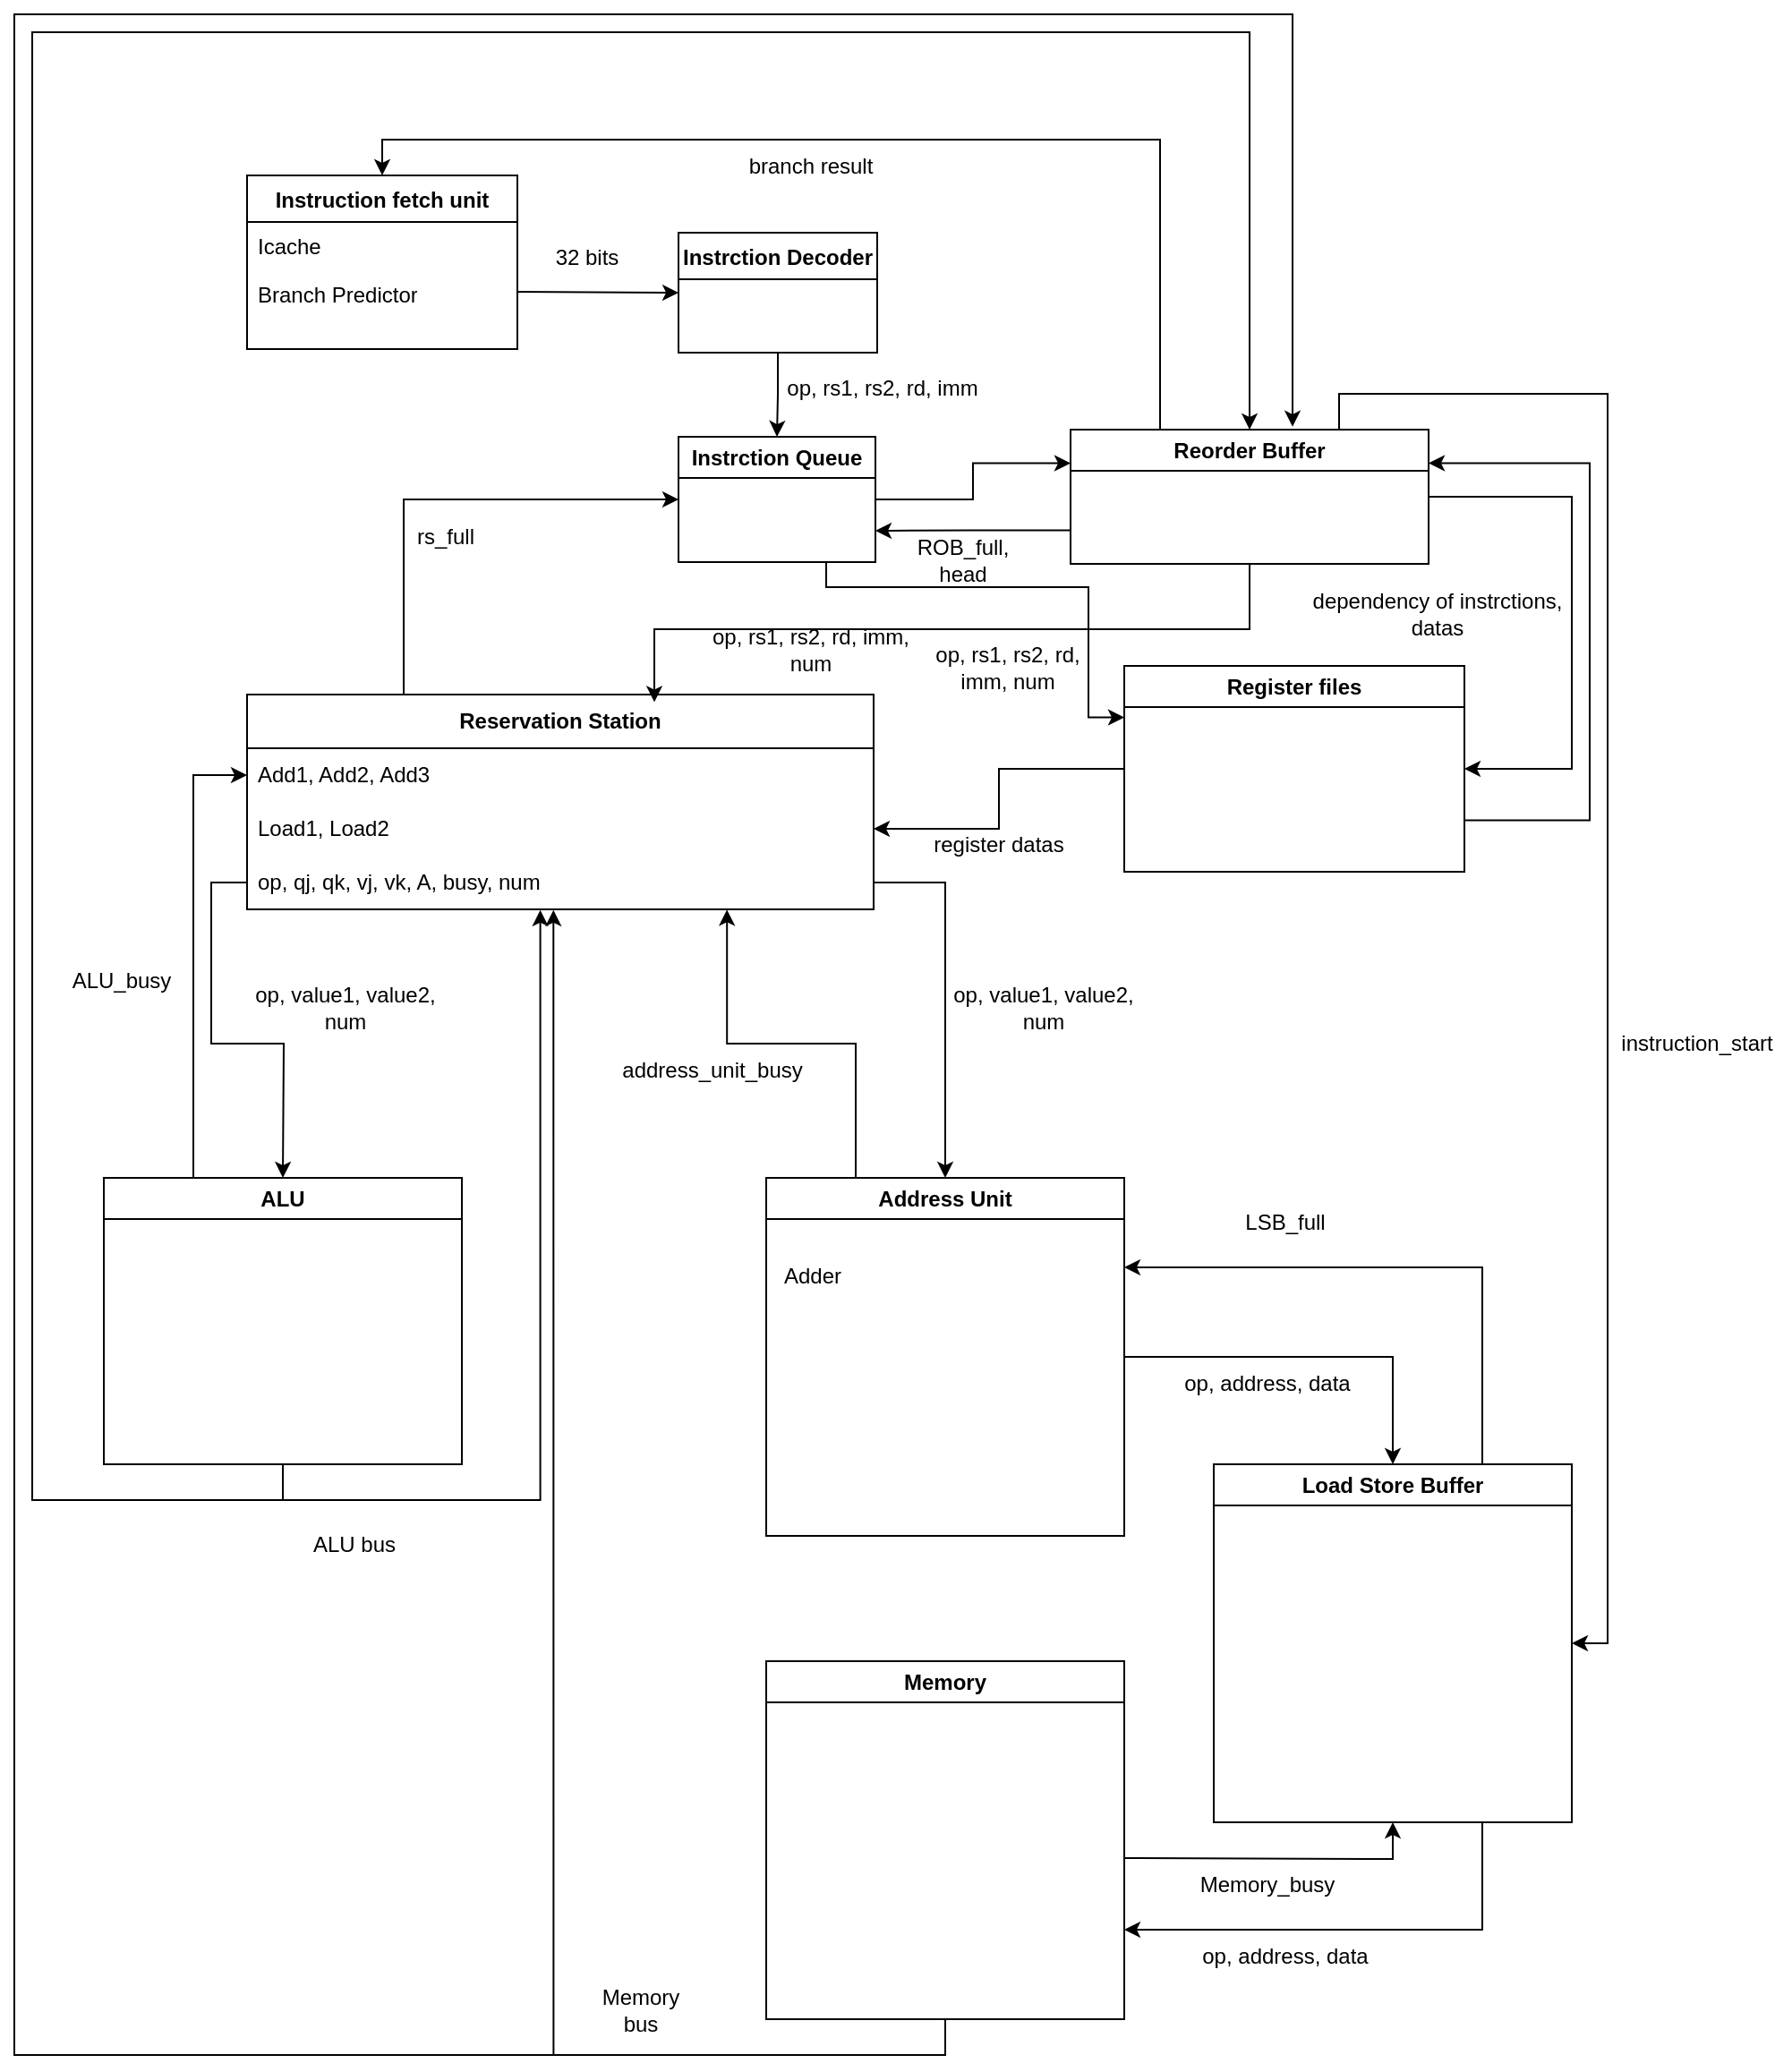 <mxfile version="24.7.17">
  <diagram id="C5RBs43oDa-KdzZeNtuy" name="Page-1">
    <mxGraphModel dx="1702" dy="558" grid="1" gridSize="10" guides="1" tooltips="1" connect="1" arrows="1" fold="1" page="1" pageScale="1" pageWidth="827" pageHeight="1169" math="0" shadow="0">
      <root>
        <mxCell id="WIyWlLk6GJQsqaUBKTNV-0" />
        <mxCell id="WIyWlLk6GJQsqaUBKTNV-1" parent="WIyWlLk6GJQsqaUBKTNV-0" />
        <mxCell id="zkfFHV4jXpPFQw0GAbJ--0" value="Instruction fetch unit" style="swimlane;fontStyle=1;align=center;verticalAlign=top;childLayout=stackLayout;horizontal=1;startSize=26;horizontalStack=0;resizeParent=1;resizeLast=0;collapsible=1;marginBottom=0;rounded=0;shadow=0;strokeWidth=1;" parent="WIyWlLk6GJQsqaUBKTNV-1" vertex="1">
          <mxGeometry x="80" y="120" width="151" height="97" as="geometry">
            <mxRectangle x="230" y="140" width="160" height="26" as="alternateBounds" />
          </mxGeometry>
        </mxCell>
        <mxCell id="zkfFHV4jXpPFQw0GAbJ--1" value="Icache" style="text;align=left;verticalAlign=top;spacingLeft=4;spacingRight=4;overflow=hidden;rotatable=0;points=[[0,0.5],[1,0.5]];portConstraint=eastwest;" parent="zkfFHV4jXpPFQw0GAbJ--0" vertex="1">
          <mxGeometry y="26" width="151" height="26" as="geometry" />
        </mxCell>
        <mxCell id="I8oz1Qrr4UXl-s0eu4xq-11" value="Branch Predictor" style="text;strokeColor=none;fillColor=none;align=left;verticalAlign=middle;spacingLeft=4;spacingRight=4;overflow=hidden;points=[[0,0.5],[1,0.5]];portConstraint=eastwest;rotatable=0;whiteSpace=wrap;html=1;" parent="zkfFHV4jXpPFQw0GAbJ--0" vertex="1">
          <mxGeometry y="52" width="151" height="30" as="geometry" />
        </mxCell>
        <mxCell id="yDn_GX-sSDP8hYulB9HW-13" style="edgeStyle=orthogonalEdgeStyle;rounded=0;orthogonalLoop=1;jettySize=auto;html=1;exitX=0.5;exitY=1;exitDx=0;exitDy=0;" parent="WIyWlLk6GJQsqaUBKTNV-1" source="yDn_GX-sSDP8hYulB9HW-1" target="yDn_GX-sSDP8hYulB9HW-12" edge="1">
          <mxGeometry relative="1" as="geometry" />
        </mxCell>
        <mxCell id="yDn_GX-sSDP8hYulB9HW-1" value="Instrction Decoder" style="swimlane;fontStyle=1;align=center;verticalAlign=top;childLayout=stackLayout;horizontal=1;startSize=26;horizontalStack=0;resizeParent=1;resizeLast=0;collapsible=1;marginBottom=0;rounded=0;shadow=0;strokeWidth=1;" parent="WIyWlLk6GJQsqaUBKTNV-1" vertex="1">
          <mxGeometry x="321" y="152" width="111" height="67" as="geometry">
            <mxRectangle x="230" y="140" width="160" height="26" as="alternateBounds" />
          </mxGeometry>
        </mxCell>
        <mxCell id="yDn_GX-sSDP8hYulB9HW-8" value="32 bits" style="text;html=1;align=center;verticalAlign=middle;whiteSpace=wrap;rounded=0;" parent="WIyWlLk6GJQsqaUBKTNV-1" vertex="1">
          <mxGeometry x="240" y="151" width="60" height="30" as="geometry" />
        </mxCell>
        <mxCell id="yDn_GX-sSDP8hYulB9HW-10" value="" style="edgeStyle=orthogonalEdgeStyle;rounded=0;orthogonalLoop=1;jettySize=auto;html=1;entryX=0;entryY=0.5;entryDx=0;entryDy=0;" parent="WIyWlLk6GJQsqaUBKTNV-1" target="yDn_GX-sSDP8hYulB9HW-1" edge="1">
          <mxGeometry relative="1" as="geometry">
            <mxPoint x="231" y="185" as="sourcePoint" />
          </mxGeometry>
        </mxCell>
        <mxCell id="I8oz1Qrr4UXl-s0eu4xq-2" style="edgeStyle=orthogonalEdgeStyle;rounded=0;orthogonalLoop=1;jettySize=auto;html=1;exitX=1;exitY=0.5;exitDx=0;exitDy=0;entryX=0;entryY=0.25;entryDx=0;entryDy=0;" parent="WIyWlLk6GJQsqaUBKTNV-1" source="yDn_GX-sSDP8hYulB9HW-12" target="I8oz1Qrr4UXl-s0eu4xq-0" edge="1">
          <mxGeometry relative="1" as="geometry" />
        </mxCell>
        <mxCell id="PWBz3mx26kh0cOi0VvwZ-1" style="edgeStyle=orthogonalEdgeStyle;rounded=0;orthogonalLoop=1;jettySize=auto;html=1;exitX=0.75;exitY=1;exitDx=0;exitDy=0;entryX=0;entryY=0.25;entryDx=0;entryDy=0;jumpStyle=arc;jumpSize=8;" parent="WIyWlLk6GJQsqaUBKTNV-1" source="yDn_GX-sSDP8hYulB9HW-12" target="yDn_GX-sSDP8hYulB9HW-27" edge="1">
          <mxGeometry relative="1" as="geometry">
            <Array as="points">
              <mxPoint x="403" y="350" />
              <mxPoint x="550" y="350" />
              <mxPoint x="550" y="423" />
            </Array>
          </mxGeometry>
        </mxCell>
        <mxCell id="yDn_GX-sSDP8hYulB9HW-12" value="Instrction Queue" style="swimlane;whiteSpace=wrap;html=1;" parent="WIyWlLk6GJQsqaUBKTNV-1" vertex="1">
          <mxGeometry x="321" y="266" width="110" height="70" as="geometry" />
        </mxCell>
        <mxCell id="yDn_GX-sSDP8hYulB9HW-14" value="op, rs1, rs2, rd, imm" style="text;html=1;align=center;verticalAlign=middle;whiteSpace=wrap;rounded=0;" parent="WIyWlLk6GJQsqaUBKTNV-1" vertex="1">
          <mxGeometry x="370" y="224" width="130" height="30" as="geometry" />
        </mxCell>
        <mxCell id="mZ92pcyXBSDrf2VvbbTs-0" style="edgeStyle=orthogonalEdgeStyle;rounded=0;orthogonalLoop=1;jettySize=auto;html=1;exitX=0.25;exitY=0;exitDx=0;exitDy=0;entryX=0;entryY=0.5;entryDx=0;entryDy=0;" edge="1" parent="WIyWlLk6GJQsqaUBKTNV-1" source="yDn_GX-sSDP8hYulB9HW-16" target="yDn_GX-sSDP8hYulB9HW-12">
          <mxGeometry relative="1" as="geometry" />
        </mxCell>
        <mxCell id="yDn_GX-sSDP8hYulB9HW-16" value="&lt;b&gt;Reservation Station&lt;/b&gt;" style="swimlane;fontStyle=0;childLayout=stackLayout;horizontal=1;startSize=30;horizontalStack=0;resizeParent=1;resizeParentMax=0;resizeLast=0;collapsible=1;marginBottom=0;whiteSpace=wrap;html=1;" parent="WIyWlLk6GJQsqaUBKTNV-1" vertex="1">
          <mxGeometry x="80" y="410" width="350" height="120" as="geometry" />
        </mxCell>
        <mxCell id="yDn_GX-sSDP8hYulB9HW-17" value="Add1, Add2, Add3" style="text;strokeColor=none;fillColor=none;align=left;verticalAlign=middle;spacingLeft=4;spacingRight=4;overflow=hidden;points=[[0,0.5],[1,0.5]];portConstraint=eastwest;rotatable=0;whiteSpace=wrap;html=1;" parent="yDn_GX-sSDP8hYulB9HW-16" vertex="1">
          <mxGeometry y="30" width="350" height="30" as="geometry" />
        </mxCell>
        <mxCell id="yDn_GX-sSDP8hYulB9HW-18" value="Load1, Load2" style="text;strokeColor=none;fillColor=none;align=left;verticalAlign=middle;spacingLeft=4;spacingRight=4;overflow=hidden;points=[[0,0.5],[1,0.5]];portConstraint=eastwest;rotatable=0;whiteSpace=wrap;html=1;" parent="yDn_GX-sSDP8hYulB9HW-16" vertex="1">
          <mxGeometry y="60" width="350" height="30" as="geometry" />
        </mxCell>
        <mxCell id="yDn_GX-sSDP8hYulB9HW-46" style="edgeStyle=orthogonalEdgeStyle;rounded=0;orthogonalLoop=1;jettySize=auto;html=1;exitX=0;exitY=0.5;exitDx=0;exitDy=0;" parent="yDn_GX-sSDP8hYulB9HW-16" source="yDn_GX-sSDP8hYulB9HW-19" edge="1">
          <mxGeometry relative="1" as="geometry">
            <mxPoint x="20.0" y="270" as="targetPoint" />
          </mxGeometry>
        </mxCell>
        <mxCell id="yDn_GX-sSDP8hYulB9HW-19" value="op, qj, qk, vj, vk, A, busy, num" style="text;strokeColor=none;fillColor=none;align=left;verticalAlign=middle;spacingLeft=4;spacingRight=4;overflow=hidden;points=[[0,0.5],[1,0.5]];portConstraint=eastwest;rotatable=0;whiteSpace=wrap;html=1;" parent="yDn_GX-sSDP8hYulB9HW-16" vertex="1">
          <mxGeometry y="90" width="350" height="30" as="geometry" />
        </mxCell>
        <mxCell id="yDn_GX-sSDP8hYulB9HW-24" value="op, rs1, rs2, rd, imm, num" style="text;html=1;align=center;verticalAlign=middle;whiteSpace=wrap;rounded=0;" parent="WIyWlLk6GJQsqaUBKTNV-1" vertex="1">
          <mxGeometry x="330" y="370" width="130" height="30" as="geometry" />
        </mxCell>
        <mxCell id="yDn_GX-sSDP8hYulB9HW-26" value="rs_full" style="text;html=1;align=center;verticalAlign=middle;whiteSpace=wrap;rounded=0;" parent="WIyWlLk6GJQsqaUBKTNV-1" vertex="1">
          <mxGeometry x="151" y="307" width="80" height="30" as="geometry" />
        </mxCell>
        <mxCell id="yDn_GX-sSDP8hYulB9HW-31" style="edgeStyle=orthogonalEdgeStyle;rounded=0;orthogonalLoop=1;jettySize=auto;html=1;exitX=0;exitY=0.5;exitDx=0;exitDy=0;entryX=1;entryY=0.5;entryDx=0;entryDy=0;" parent="WIyWlLk6GJQsqaUBKTNV-1" source="yDn_GX-sSDP8hYulB9HW-27" target="yDn_GX-sSDP8hYulB9HW-18" edge="1">
          <mxGeometry relative="1" as="geometry" />
        </mxCell>
        <mxCell id="tBc1le8hVjiWVbPIgfA--1" style="edgeStyle=orthogonalEdgeStyle;rounded=0;orthogonalLoop=1;jettySize=auto;html=1;exitX=1;exitY=0.75;exitDx=0;exitDy=0;entryX=1;entryY=0.25;entryDx=0;entryDy=0;" parent="WIyWlLk6GJQsqaUBKTNV-1" source="yDn_GX-sSDP8hYulB9HW-27" target="I8oz1Qrr4UXl-s0eu4xq-0" edge="1">
          <mxGeometry relative="1" as="geometry">
            <Array as="points">
              <mxPoint x="830" y="480" />
              <mxPoint x="830" y="281" />
            </Array>
          </mxGeometry>
        </mxCell>
        <mxCell id="yDn_GX-sSDP8hYulB9HW-27" value="Register files" style="swimlane;whiteSpace=wrap;html=1;" parent="WIyWlLk6GJQsqaUBKTNV-1" vertex="1">
          <mxGeometry x="570" y="394" width="190" height="115" as="geometry" />
        </mxCell>
        <mxCell id="yDn_GX-sSDP8hYulB9HW-39" value="register datas" style="text;html=1;align=center;verticalAlign=middle;whiteSpace=wrap;rounded=0;" parent="WIyWlLk6GJQsqaUBKTNV-1" vertex="1">
          <mxGeometry x="450" y="479" width="100" height="30" as="geometry" />
        </mxCell>
        <mxCell id="yDn_GX-sSDP8hYulB9HW-40" value="dependency of instrctions,&lt;div&gt;datas&lt;/div&gt;" style="text;html=1;align=center;verticalAlign=middle;whiteSpace=wrap;rounded=0;" parent="WIyWlLk6GJQsqaUBKTNV-1" vertex="1">
          <mxGeometry x="670" y="350" width="150" height="30" as="geometry" />
        </mxCell>
        <mxCell id="yDn_GX-sSDP8hYulB9HW-50" style="edgeStyle=orthogonalEdgeStyle;rounded=0;orthogonalLoop=1;jettySize=auto;html=1;exitX=0.25;exitY=0;exitDx=0;exitDy=0;entryX=0;entryY=0.5;entryDx=0;entryDy=0;" parent="WIyWlLk6GJQsqaUBKTNV-1" source="yDn_GX-sSDP8hYulB9HW-47" target="yDn_GX-sSDP8hYulB9HW-17" edge="1">
          <mxGeometry relative="1" as="geometry" />
        </mxCell>
        <mxCell id="I8oz1Qrr4UXl-s0eu4xq-9" style="edgeStyle=orthogonalEdgeStyle;rounded=0;orthogonalLoop=1;jettySize=auto;html=1;exitX=0.5;exitY=1;exitDx=0;exitDy=0;entryX=0.5;entryY=0;entryDx=0;entryDy=0;" parent="WIyWlLk6GJQsqaUBKTNV-1" source="yDn_GX-sSDP8hYulB9HW-47" target="I8oz1Qrr4UXl-s0eu4xq-0" edge="1">
          <mxGeometry relative="1" as="geometry">
            <Array as="points">
              <mxPoint x="100" y="860" />
              <mxPoint x="-40" y="860" />
              <mxPoint x="-40" y="40" />
              <mxPoint x="640" y="40" />
            </Array>
          </mxGeometry>
        </mxCell>
        <mxCell id="yDn_GX-sSDP8hYulB9HW-47" value="ALU" style="swimlane;whiteSpace=wrap;html=1;" parent="WIyWlLk6GJQsqaUBKTNV-1" vertex="1">
          <mxGeometry y="680" width="200" height="160" as="geometry" />
        </mxCell>
        <mxCell id="yDn_GX-sSDP8hYulB9HW-48" value="op, value1, value2, num" style="text;html=1;align=center;verticalAlign=middle;whiteSpace=wrap;rounded=0;" parent="WIyWlLk6GJQsqaUBKTNV-1" vertex="1">
          <mxGeometry x="80" y="570" width="110" height="30" as="geometry" />
        </mxCell>
        <mxCell id="yDn_GX-sSDP8hYulB9HW-51" value="ALU_busy" style="text;html=1;align=center;verticalAlign=middle;whiteSpace=wrap;rounded=0;" parent="WIyWlLk6GJQsqaUBKTNV-1" vertex="1">
          <mxGeometry x="-20" y="540" width="60" height="60" as="geometry" />
        </mxCell>
        <mxCell id="yDn_GX-sSDP8hYulB9HW-54" style="edgeStyle=orthogonalEdgeStyle;rounded=0;orthogonalLoop=1;jettySize=auto;html=1;exitX=0.25;exitY=0;exitDx=0;exitDy=0;entryX=0.766;entryY=1.006;entryDx=0;entryDy=0;entryPerimeter=0;" parent="WIyWlLk6GJQsqaUBKTNV-1" source="yDn_GX-sSDP8hYulB9HW-52" target="yDn_GX-sSDP8hYulB9HW-19" edge="1">
          <mxGeometry relative="1" as="geometry">
            <mxPoint x="350" y="540" as="targetPoint" />
          </mxGeometry>
        </mxCell>
        <mxCell id="yDn_GX-sSDP8hYulB9HW-59" style="edgeStyle=orthogonalEdgeStyle;rounded=0;orthogonalLoop=1;jettySize=auto;html=1;entryX=0.5;entryY=0;entryDx=0;entryDy=0;exitX=1;exitY=0.5;exitDx=0;exitDy=0;" parent="WIyWlLk6GJQsqaUBKTNV-1" source="yDn_GX-sSDP8hYulB9HW-52" target="I8oz1Qrr4UXl-s0eu4xq-16" edge="1">
          <mxGeometry relative="1" as="geometry">
            <mxPoint x="570" y="820" as="sourcePoint" />
          </mxGeometry>
        </mxCell>
        <mxCell id="yDn_GX-sSDP8hYulB9HW-52" value="Address Unit" style="swimlane;whiteSpace=wrap;html=1;" parent="WIyWlLk6GJQsqaUBKTNV-1" vertex="1">
          <mxGeometry x="370" y="680" width="200" height="200" as="geometry" />
        </mxCell>
        <mxCell id="yDn_GX-sSDP8hYulB9HW-57" value="Adder" style="text;strokeColor=none;fillColor=none;align=left;verticalAlign=middle;spacingLeft=4;spacingRight=4;overflow=hidden;points=[[0,0.5],[1,0.5]];portConstraint=eastwest;rotatable=0;whiteSpace=wrap;html=1;" parent="yDn_GX-sSDP8hYulB9HW-52" vertex="1">
          <mxGeometry x="4" y="40" width="80" height="30" as="geometry" />
        </mxCell>
        <mxCell id="yDn_GX-sSDP8hYulB9HW-53" style="edgeStyle=orthogonalEdgeStyle;rounded=0;orthogonalLoop=1;jettySize=auto;html=1;exitX=1;exitY=0.5;exitDx=0;exitDy=0;entryX=0.5;entryY=0;entryDx=0;entryDy=0;" parent="WIyWlLk6GJQsqaUBKTNV-1" source="yDn_GX-sSDP8hYulB9HW-19" target="yDn_GX-sSDP8hYulB9HW-52" edge="1">
          <mxGeometry relative="1" as="geometry" />
        </mxCell>
        <mxCell id="yDn_GX-sSDP8hYulB9HW-55" value="op, value1, value2, num" style="text;html=1;align=center;verticalAlign=middle;whiteSpace=wrap;rounded=0;" parent="WIyWlLk6GJQsqaUBKTNV-1" vertex="1">
          <mxGeometry x="470" y="570" width="110" height="30" as="geometry" />
        </mxCell>
        <mxCell id="yDn_GX-sSDP8hYulB9HW-56" value="address_unit_busy" style="text;html=1;align=center;verticalAlign=middle;whiteSpace=wrap;rounded=0;" parent="WIyWlLk6GJQsqaUBKTNV-1" vertex="1">
          <mxGeometry x="310" y="590" width="60" height="60" as="geometry" />
        </mxCell>
        <mxCell id="yDn_GX-sSDP8hYulB9HW-60" style="edgeStyle=orthogonalEdgeStyle;rounded=0;orthogonalLoop=1;jettySize=auto;html=1;entryX=0.5;entryY=1;entryDx=0;entryDy=0;" parent="WIyWlLk6GJQsqaUBKTNV-1" target="I8oz1Qrr4UXl-s0eu4xq-16" edge="1">
          <mxGeometry relative="1" as="geometry">
            <mxPoint x="570" y="1060" as="sourcePoint" />
          </mxGeometry>
        </mxCell>
        <mxCell id="I8oz1Qrr4UXl-s0eu4xq-10" style="edgeStyle=orthogonalEdgeStyle;rounded=0;orthogonalLoop=1;jettySize=auto;html=1;exitX=0.5;exitY=1;exitDx=0;exitDy=0;entryX=0.618;entryY=-0.021;entryDx=0;entryDy=0;entryPerimeter=0;" parent="WIyWlLk6GJQsqaUBKTNV-1" source="yDn_GX-sSDP8hYulB9HW-58" target="I8oz1Qrr4UXl-s0eu4xq-0" edge="1">
          <mxGeometry relative="1" as="geometry">
            <Array as="points">
              <mxPoint x="470" y="1170" />
              <mxPoint x="-50" y="1170" />
              <mxPoint x="-50" y="30" />
              <mxPoint x="664" y="30" />
              <mxPoint x="664" y="260" />
            </Array>
          </mxGeometry>
        </mxCell>
        <mxCell id="yDn_GX-sSDP8hYulB9HW-58" value="Memory" style="swimlane;whiteSpace=wrap;html=1;" parent="WIyWlLk6GJQsqaUBKTNV-1" vertex="1">
          <mxGeometry x="370" y="950" width="200" height="200" as="geometry" />
        </mxCell>
        <mxCell id="yDn_GX-sSDP8hYulB9HW-61" value="Memory_busy" style="text;html=1;align=center;verticalAlign=middle;whiteSpace=wrap;rounded=0;" parent="WIyWlLk6GJQsqaUBKTNV-1" vertex="1">
          <mxGeometry x="620" y="1060" width="60" height="30" as="geometry" />
        </mxCell>
        <mxCell id="yDn_GX-sSDP8hYulB9HW-64" value="op, address, data" style="text;html=1;align=center;verticalAlign=middle;whiteSpace=wrap;rounded=0;" parent="WIyWlLk6GJQsqaUBKTNV-1" vertex="1">
          <mxGeometry x="590" y="780" width="120" height="30" as="geometry" />
        </mxCell>
        <mxCell id="yDn_GX-sSDP8hYulB9HW-66" style="edgeStyle=orthogonalEdgeStyle;rounded=0;orthogonalLoop=1;jettySize=auto;html=1;exitX=0.5;exitY=1;exitDx=0;exitDy=0;entryX=0.468;entryY=1.013;entryDx=0;entryDy=0;entryPerimeter=0;" parent="WIyWlLk6GJQsqaUBKTNV-1" source="yDn_GX-sSDP8hYulB9HW-47" target="yDn_GX-sSDP8hYulB9HW-19" edge="1">
          <mxGeometry relative="1" as="geometry" />
        </mxCell>
        <mxCell id="yDn_GX-sSDP8hYulB9HW-67" value="ALU bus" style="text;html=1;align=center;verticalAlign=middle;whiteSpace=wrap;rounded=0;" parent="WIyWlLk6GJQsqaUBKTNV-1" vertex="1">
          <mxGeometry x="110" y="870" width="60" height="30" as="geometry" />
        </mxCell>
        <mxCell id="yDn_GX-sSDP8hYulB9HW-70" style="edgeStyle=orthogonalEdgeStyle;rounded=0;orthogonalLoop=1;jettySize=auto;html=1;exitX=0.5;exitY=1;exitDx=0;exitDy=0;entryX=0.489;entryY=1.013;entryDx=0;entryDy=0;entryPerimeter=0;" parent="WIyWlLk6GJQsqaUBKTNV-1" source="yDn_GX-sSDP8hYulB9HW-58" target="yDn_GX-sSDP8hYulB9HW-19" edge="1">
          <mxGeometry relative="1" as="geometry" />
        </mxCell>
        <mxCell id="yDn_GX-sSDP8hYulB9HW-73" value="Memory bus" style="text;html=1;align=center;verticalAlign=middle;whiteSpace=wrap;rounded=0;" parent="WIyWlLk6GJQsqaUBKTNV-1" vertex="1">
          <mxGeometry x="270" y="1130" width="60" height="30" as="geometry" />
        </mxCell>
        <mxCell id="I8oz1Qrr4UXl-s0eu4xq-4" style="edgeStyle=orthogonalEdgeStyle;rounded=0;orthogonalLoop=1;jettySize=auto;html=1;exitX=0;exitY=0.75;exitDx=0;exitDy=0;entryX=1;entryY=0.75;entryDx=0;entryDy=0;" parent="WIyWlLk6GJQsqaUBKTNV-1" source="I8oz1Qrr4UXl-s0eu4xq-0" target="yDn_GX-sSDP8hYulB9HW-12" edge="1">
          <mxGeometry relative="1" as="geometry" />
        </mxCell>
        <mxCell id="I8oz1Qrr4UXl-s0eu4xq-8" style="edgeStyle=orthogonalEdgeStyle;rounded=0;orthogonalLoop=1;jettySize=auto;html=1;exitX=1;exitY=0.5;exitDx=0;exitDy=0;entryX=1;entryY=0.5;entryDx=0;entryDy=0;" parent="WIyWlLk6GJQsqaUBKTNV-1" source="I8oz1Qrr4UXl-s0eu4xq-0" target="yDn_GX-sSDP8hYulB9HW-27" edge="1">
          <mxGeometry relative="1" as="geometry">
            <Array as="points">
              <mxPoint x="820" y="300" />
              <mxPoint x="820" y="452" />
            </Array>
          </mxGeometry>
        </mxCell>
        <mxCell id="I8oz1Qrr4UXl-s0eu4xq-21" style="edgeStyle=orthogonalEdgeStyle;rounded=0;orthogonalLoop=1;jettySize=auto;html=1;exitX=0.75;exitY=0;exitDx=0;exitDy=0;entryX=1;entryY=0.5;entryDx=0;entryDy=0;" parent="WIyWlLk6GJQsqaUBKTNV-1" source="I8oz1Qrr4UXl-s0eu4xq-0" target="I8oz1Qrr4UXl-s0eu4xq-16" edge="1">
          <mxGeometry relative="1" as="geometry" />
        </mxCell>
        <mxCell id="X5I_KVCLzEXbJ1__TevF-0" style="edgeStyle=orthogonalEdgeStyle;rounded=0;orthogonalLoop=1;jettySize=auto;html=1;exitX=0.25;exitY=0;exitDx=0;exitDy=0;entryX=0.5;entryY=0;entryDx=0;entryDy=0;" parent="WIyWlLk6GJQsqaUBKTNV-1" source="I8oz1Qrr4UXl-s0eu4xq-0" target="zkfFHV4jXpPFQw0GAbJ--0" edge="1">
          <mxGeometry relative="1" as="geometry" />
        </mxCell>
        <mxCell id="I8oz1Qrr4UXl-s0eu4xq-0" value="Reorder Buffer" style="swimlane;whiteSpace=wrap;html=1;" parent="WIyWlLk6GJQsqaUBKTNV-1" vertex="1">
          <mxGeometry x="540" y="262" width="200" height="75" as="geometry" />
        </mxCell>
        <mxCell id="I8oz1Qrr4UXl-s0eu4xq-3" value="op, rs1, rs2, rd, imm, num" style="text;html=1;align=center;verticalAlign=middle;whiteSpace=wrap;rounded=0;" parent="WIyWlLk6GJQsqaUBKTNV-1" vertex="1">
          <mxGeometry x="450" y="380" width="110" height="30" as="geometry" />
        </mxCell>
        <mxCell id="I8oz1Qrr4UXl-s0eu4xq-5" value="ROB_full, head" style="text;html=1;align=center;verticalAlign=middle;whiteSpace=wrap;rounded=0;" parent="WIyWlLk6GJQsqaUBKTNV-1" vertex="1">
          <mxGeometry x="450" y="320" width="60" height="30" as="geometry" />
        </mxCell>
        <mxCell id="I8oz1Qrr4UXl-s0eu4xq-6" style="edgeStyle=orthogonalEdgeStyle;rounded=0;orthogonalLoop=1;jettySize=auto;html=1;exitX=0.5;exitY=1;exitDx=0;exitDy=0;entryX=0.65;entryY=0.035;entryDx=0;entryDy=0;entryPerimeter=0;" parent="WIyWlLk6GJQsqaUBKTNV-1" source="I8oz1Qrr4UXl-s0eu4xq-0" target="yDn_GX-sSDP8hYulB9HW-16" edge="1">
          <mxGeometry relative="1" as="geometry" />
        </mxCell>
        <mxCell id="I8oz1Qrr4UXl-s0eu4xq-17" style="edgeStyle=orthogonalEdgeStyle;rounded=0;orthogonalLoop=1;jettySize=auto;html=1;exitX=0.75;exitY=1;exitDx=0;exitDy=0;entryX=1;entryY=0.75;entryDx=0;entryDy=0;" parent="WIyWlLk6GJQsqaUBKTNV-1" source="I8oz1Qrr4UXl-s0eu4xq-16" target="yDn_GX-sSDP8hYulB9HW-58" edge="1">
          <mxGeometry relative="1" as="geometry" />
        </mxCell>
        <mxCell id="I8oz1Qrr4UXl-s0eu4xq-19" style="edgeStyle=orthogonalEdgeStyle;rounded=0;orthogonalLoop=1;jettySize=auto;html=1;exitX=0.75;exitY=0;exitDx=0;exitDy=0;entryX=1;entryY=0.25;entryDx=0;entryDy=0;" parent="WIyWlLk6GJQsqaUBKTNV-1" source="I8oz1Qrr4UXl-s0eu4xq-16" target="yDn_GX-sSDP8hYulB9HW-52" edge="1">
          <mxGeometry relative="1" as="geometry" />
        </mxCell>
        <mxCell id="I8oz1Qrr4UXl-s0eu4xq-16" value="Load Store Buffer" style="swimlane;whiteSpace=wrap;html=1;" parent="WIyWlLk6GJQsqaUBKTNV-1" vertex="1">
          <mxGeometry x="620" y="840" width="200" height="200" as="geometry" />
        </mxCell>
        <mxCell id="I8oz1Qrr4UXl-s0eu4xq-18" value="op, address, data" style="text;html=1;align=center;verticalAlign=middle;whiteSpace=wrap;rounded=0;" parent="WIyWlLk6GJQsqaUBKTNV-1" vertex="1">
          <mxGeometry x="600" y="1100" width="120" height="30" as="geometry" />
        </mxCell>
        <mxCell id="I8oz1Qrr4UXl-s0eu4xq-20" value="LSB_full" style="text;html=1;align=center;verticalAlign=middle;whiteSpace=wrap;rounded=0;" parent="WIyWlLk6GJQsqaUBKTNV-1" vertex="1">
          <mxGeometry x="630" y="690" width="60" height="30" as="geometry" />
        </mxCell>
        <mxCell id="I8oz1Qrr4UXl-s0eu4xq-22" value="instruction_start" style="text;html=1;align=center;verticalAlign=middle;whiteSpace=wrap;rounded=0;" parent="WIyWlLk6GJQsqaUBKTNV-1" vertex="1">
          <mxGeometry x="860" y="590" width="60" height="30" as="geometry" />
        </mxCell>
        <mxCell id="X5I_KVCLzEXbJ1__TevF-1" value="branch result" style="text;html=1;align=center;verticalAlign=middle;whiteSpace=wrap;rounded=0;" parent="WIyWlLk6GJQsqaUBKTNV-1" vertex="1">
          <mxGeometry x="340" y="100" width="110" height="30" as="geometry" />
        </mxCell>
      </root>
    </mxGraphModel>
  </diagram>
</mxfile>
